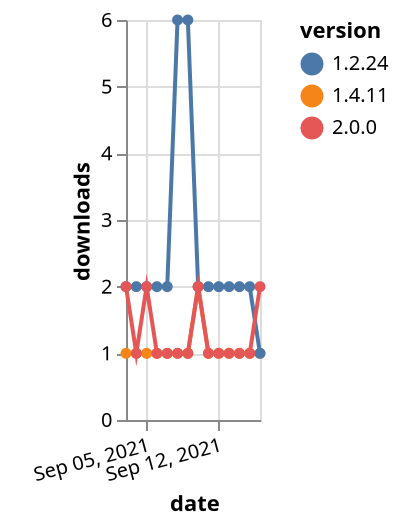 {"$schema": "https://vega.github.io/schema/vega-lite/v5.json", "description": "A simple bar chart with embedded data.", "data": {"values": [{"date": "2021-09-03", "total": 231, "delta": 1, "version": "1.4.11"}, {"date": "2021-09-04", "total": 232, "delta": 1, "version": "1.4.11"}, {"date": "2021-09-05", "total": 233, "delta": 1, "version": "1.4.11"}, {"date": "2021-09-06", "total": 234, "delta": 1, "version": "1.4.11"}, {"date": "2021-09-07", "total": 235, "delta": 1, "version": "1.4.11"}, {"date": "2021-09-08", "total": 236, "delta": 1, "version": "1.4.11"}, {"date": "2021-09-09", "total": 237, "delta": 1, "version": "1.4.11"}, {"date": "2021-09-10", "total": 239, "delta": 2, "version": "1.4.11"}, {"date": "2021-09-11", "total": 240, "delta": 1, "version": "1.4.11"}, {"date": "2021-09-12", "total": 241, "delta": 1, "version": "1.4.11"}, {"date": "2021-09-13", "total": 242, "delta": 1, "version": "1.4.11"}, {"date": "2021-09-14", "total": 243, "delta": 1, "version": "1.4.11"}, {"date": "2021-09-15", "total": 244, "delta": 1, "version": "1.4.11"}, {"date": "2021-09-16", "total": 245, "delta": 1, "version": "1.4.11"}, {"date": "2021-09-03", "total": 4340, "delta": 2, "version": "1.2.24"}, {"date": "2021-09-04", "total": 4342, "delta": 2, "version": "1.2.24"}, {"date": "2021-09-05", "total": 4344, "delta": 2, "version": "1.2.24"}, {"date": "2021-09-06", "total": 4346, "delta": 2, "version": "1.2.24"}, {"date": "2021-09-07", "total": 4348, "delta": 2, "version": "1.2.24"}, {"date": "2021-09-08", "total": 4354, "delta": 6, "version": "1.2.24"}, {"date": "2021-09-09", "total": 4360, "delta": 6, "version": "1.2.24"}, {"date": "2021-09-10", "total": 4362, "delta": 2, "version": "1.2.24"}, {"date": "2021-09-11", "total": 4364, "delta": 2, "version": "1.2.24"}, {"date": "2021-09-12", "total": 4366, "delta": 2, "version": "1.2.24"}, {"date": "2021-09-13", "total": 4368, "delta": 2, "version": "1.2.24"}, {"date": "2021-09-14", "total": 4370, "delta": 2, "version": "1.2.24"}, {"date": "2021-09-15", "total": 4372, "delta": 2, "version": "1.2.24"}, {"date": "2021-09-16", "total": 4373, "delta": 1, "version": "1.2.24"}, {"date": "2021-09-03", "total": 96, "delta": 2, "version": "2.0.0"}, {"date": "2021-09-04", "total": 97, "delta": 1, "version": "2.0.0"}, {"date": "2021-09-05", "total": 99, "delta": 2, "version": "2.0.0"}, {"date": "2021-09-06", "total": 100, "delta": 1, "version": "2.0.0"}, {"date": "2021-09-07", "total": 101, "delta": 1, "version": "2.0.0"}, {"date": "2021-09-08", "total": 102, "delta": 1, "version": "2.0.0"}, {"date": "2021-09-09", "total": 103, "delta": 1, "version": "2.0.0"}, {"date": "2021-09-10", "total": 105, "delta": 2, "version": "2.0.0"}, {"date": "2021-09-11", "total": 106, "delta": 1, "version": "2.0.0"}, {"date": "2021-09-12", "total": 107, "delta": 1, "version": "2.0.0"}, {"date": "2021-09-13", "total": 108, "delta": 1, "version": "2.0.0"}, {"date": "2021-09-14", "total": 109, "delta": 1, "version": "2.0.0"}, {"date": "2021-09-15", "total": 110, "delta": 1, "version": "2.0.0"}, {"date": "2021-09-16", "total": 112, "delta": 2, "version": "2.0.0"}]}, "width": "container", "mark": {"type": "line", "point": {"filled": true}}, "encoding": {"x": {"field": "date", "type": "temporal", "timeUnit": "yearmonthdate", "title": "date", "axis": {"labelAngle": -15}}, "y": {"field": "delta", "type": "quantitative", "title": "downloads"}, "color": {"field": "version", "type": "nominal"}, "tooltip": {"field": "delta"}}}